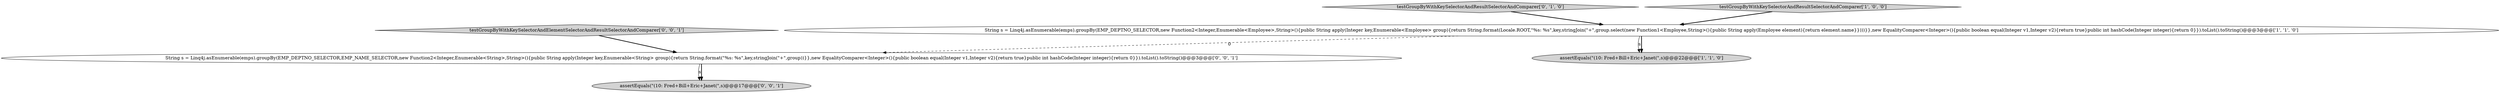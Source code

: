 digraph {
2 [style = filled, label = "assertEquals(\"(10: Fred+Bill+Eric+Janet(\",s)@@@22@@@['1', '1', '0']", fillcolor = lightgray, shape = ellipse image = "AAA0AAABBB1BBB"];
3 [style = filled, label = "testGroupByWithKeySelectorAndResultSelectorAndComparer['0', '1', '0']", fillcolor = lightgray, shape = diamond image = "AAA0AAABBB2BBB"];
6 [style = filled, label = "assertEquals(\"(10: Fred+Bill+Eric+Janet(\",s)@@@17@@@['0', '0', '1']", fillcolor = lightgray, shape = ellipse image = "AAA0AAABBB3BBB"];
4 [style = filled, label = "String s = Linq4j.asEnumerable(emps).groupBy(EMP_DEPTNO_SELECTOR,EMP_NAME_SELECTOR,new Function2<Integer,Enumerable<String>,String>(){public String apply(Integer key,Enumerable<String> group){return String.format(\"%s: %s\",key,stringJoin(\"+\",group))}},new EqualityComparer<Integer>(){public boolean equal(Integer v1,Integer v2){return true}public int hashCode(Integer integer){return 0}}).toList().toString()@@@3@@@['0', '0', '1']", fillcolor = white, shape = ellipse image = "AAA0AAABBB3BBB"];
5 [style = filled, label = "testGroupByWithKeySelectorAndElementSelectorAndResultSelectorAndComparer['0', '0', '1']", fillcolor = lightgray, shape = diamond image = "AAA0AAABBB3BBB"];
0 [style = filled, label = "String s = Linq4j.asEnumerable(emps).groupBy(EMP_DEPTNO_SELECTOR,new Function2<Integer,Enumerable<Employee>,String>(){public String apply(Integer key,Enumerable<Employee> group){return String.format(Locale.ROOT,\"%s: %s\",key,stringJoin(\"+\",group.select(new Function1<Employee,String>(){public String apply(Employee element){return element.name}})))}},new EqualityComparer<Integer>(){public boolean equal(Integer v1,Integer v2){return true}public int hashCode(Integer integer){return 0}}).toList().toString()@@@3@@@['1', '1', '0']", fillcolor = white, shape = ellipse image = "AAA0AAABBB1BBB"];
1 [style = filled, label = "testGroupByWithKeySelectorAndResultSelectorAndComparer['1', '0', '0']", fillcolor = lightgray, shape = diamond image = "AAA0AAABBB1BBB"];
4->6 [style = solid, label="s"];
5->4 [style = bold, label=""];
0->4 [style = dashed, label="0"];
1->0 [style = bold, label=""];
4->6 [style = bold, label=""];
0->2 [style = solid, label="s"];
3->0 [style = bold, label=""];
0->2 [style = bold, label=""];
}
